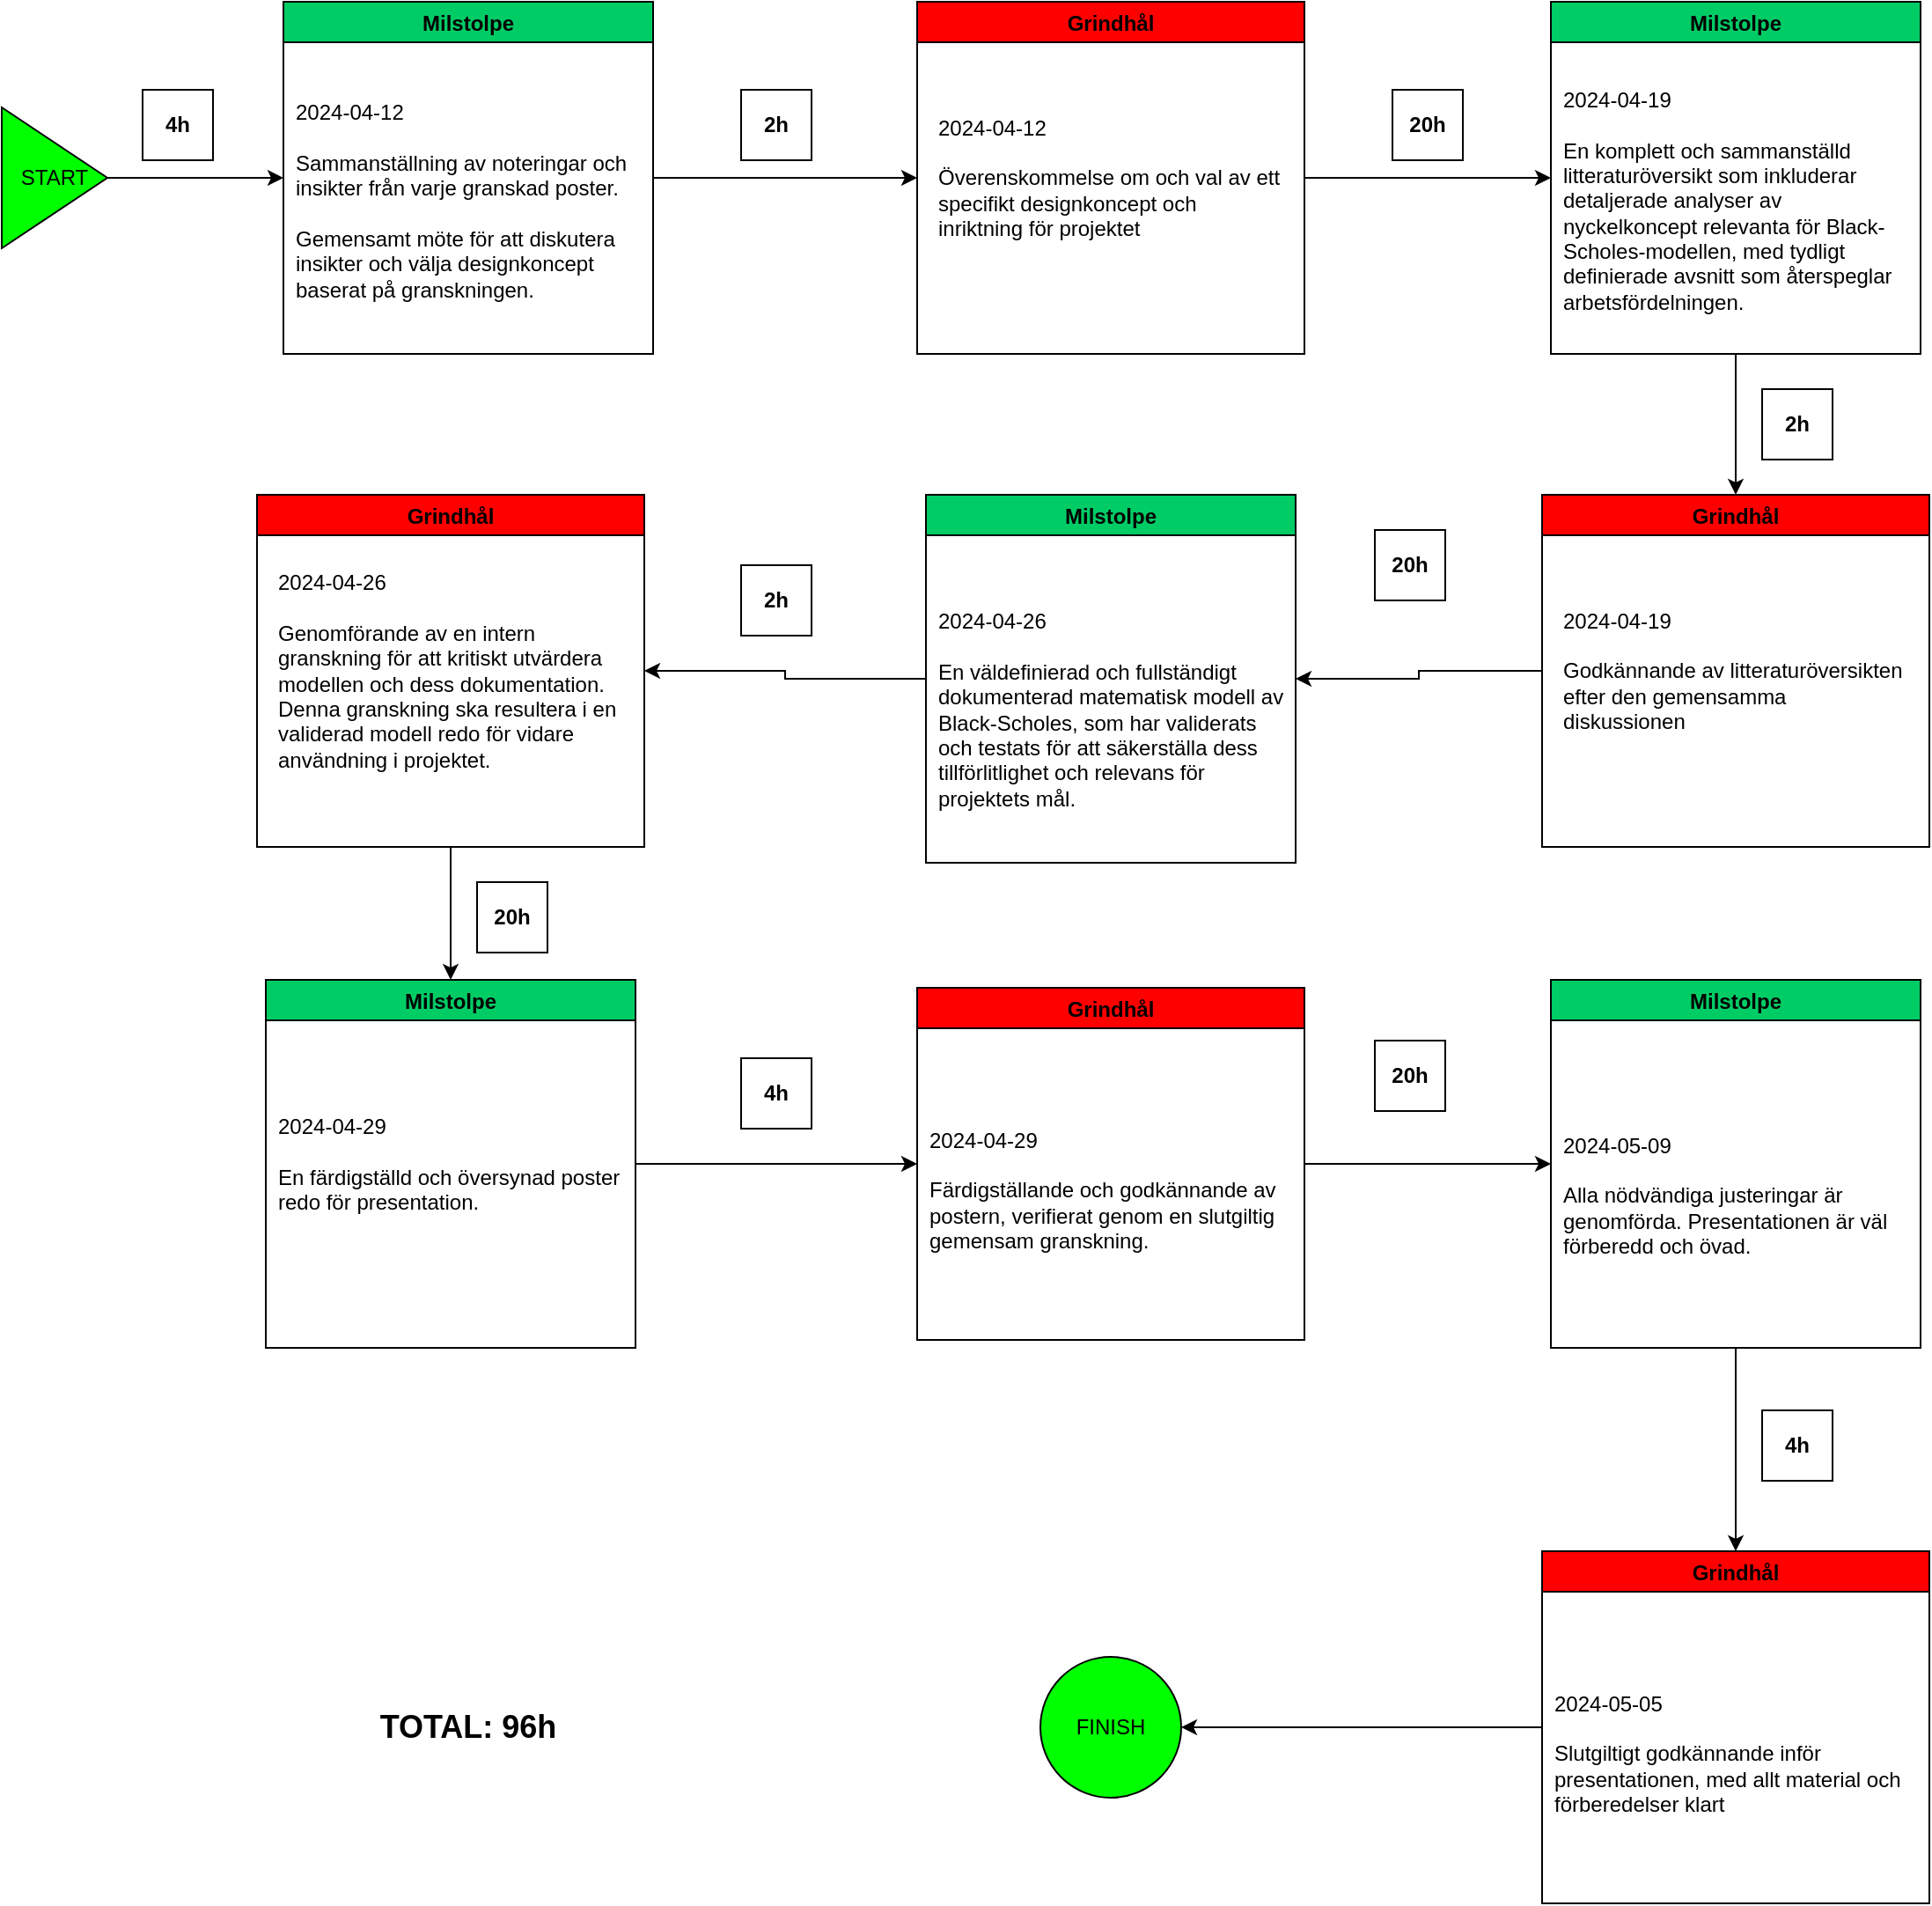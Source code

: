 <mxfile version="20.3.0" type="device"><diagram id="hsZ4qqmJAxLzXpVYNAW2" name="Page-1"><mxGraphModel dx="1462" dy="1217" grid="1" gridSize="10" guides="1" tooltips="1" connect="1" arrows="1" fold="1" page="1" pageScale="1" pageWidth="1169" pageHeight="827" math="0" shadow="0"><root><mxCell id="0"/><mxCell id="1" parent="0"/><mxCell id="PTKYKh8UgOsB77fIUU9f-22" style="edgeStyle=orthogonalEdgeStyle;rounded=0;orthogonalLoop=1;jettySize=auto;html=1;entryX=0;entryY=0.5;entryDx=0;entryDy=0;" parent="1" source="PTKYKh8UgOsB77fIUU9f-1" target="PTKYKh8UgOsB77fIUU9f-8" edge="1"><mxGeometry relative="1" as="geometry"/></mxCell><mxCell id="PTKYKh8UgOsB77fIUU9f-1" value="Milstolpe" style="swimlane;fillColor=#00CC66;" parent="1" vertex="1"><mxGeometry x="200" y="40" width="210" height="200" as="geometry"/></mxCell><mxCell id="PTKYKh8UgOsB77fIUU9f-12" value="2024-04-12&lt;br&gt;&lt;br&gt;Sammanställning av noteringar och insikter från varje granskad poster.&lt;br&gt;&lt;br&gt;Gemensamt möte för att diskutera insikter och välja designkoncept baserat på granskningen.&lt;br&gt;" style="text;html=1;strokeColor=none;fillColor=none;align=left;verticalAlign=middle;whiteSpace=wrap;rounded=0;" parent="PTKYKh8UgOsB77fIUU9f-1" vertex="1"><mxGeometry x="5" y="26" width="200" height="174" as="geometry"/></mxCell><mxCell id="PTKYKh8UgOsB77fIUU9f-30" style="edgeStyle=orthogonalEdgeStyle;rounded=0;orthogonalLoop=1;jettySize=auto;html=1;entryX=0;entryY=0.5;entryDx=0;entryDy=0;" parent="1" source="PTKYKh8UgOsB77fIUU9f-8" target="PTKYKh8UgOsB77fIUU9f-28" edge="1"><mxGeometry relative="1" as="geometry"/></mxCell><mxCell id="PTKYKh8UgOsB77fIUU9f-8" value="Grindhål" style="swimlane;fillColor=#FF0000;" parent="1" vertex="1"><mxGeometry x="560" y="40" width="220" height="200" as="geometry"/></mxCell><mxCell id="PTKYKh8UgOsB77fIUU9f-18" value="2024-04-12&lt;br&gt;&lt;br&gt;Överenskommelse om och val av ett specifikt designkoncept och inriktning för projektet" style="text;html=1;strokeColor=none;fillColor=none;align=left;verticalAlign=middle;whiteSpace=wrap;rounded=0;" parent="PTKYKh8UgOsB77fIUU9f-8" vertex="1"><mxGeometry x="10" y="35" width="200" height="130" as="geometry"/></mxCell><mxCell id="PTKYKh8UgOsB77fIUU9f-21" style="edgeStyle=orthogonalEdgeStyle;rounded=0;orthogonalLoop=1;jettySize=auto;html=1;entryX=0;entryY=0.5;entryDx=0;entryDy=0;" parent="1" source="PTKYKh8UgOsB77fIUU9f-19" target="PTKYKh8UgOsB77fIUU9f-1" edge="1"><mxGeometry relative="1" as="geometry"/></mxCell><mxCell id="PTKYKh8UgOsB77fIUU9f-19" value="START" style="triangle;whiteSpace=wrap;html=1;fillColor=#00FF00;" parent="1" vertex="1"><mxGeometry x="40" y="100" width="60" height="80" as="geometry"/></mxCell><mxCell id="PTKYKh8UgOsB77fIUU9f-23" value="&lt;b&gt;4h&lt;/b&gt;" style="rounded=0;whiteSpace=wrap;html=1;fillColor=none;" parent="1" vertex="1"><mxGeometry x="120" y="90" width="40" height="40" as="geometry"/></mxCell><mxCell id="PTKYKh8UgOsB77fIUU9f-24" value="&lt;b&gt;2h&lt;/b&gt;" style="rounded=0;whiteSpace=wrap;html=1;fillColor=none;" parent="1" vertex="1"><mxGeometry x="460" y="90" width="40" height="40" as="geometry"/></mxCell><mxCell id="PTKYKh8UgOsB77fIUU9f-35" style="edgeStyle=orthogonalEdgeStyle;rounded=0;orthogonalLoop=1;jettySize=auto;html=1;entryX=0.5;entryY=0;entryDx=0;entryDy=0;" parent="1" source="PTKYKh8UgOsB77fIUU9f-28" target="PTKYKh8UgOsB77fIUU9f-32" edge="1"><mxGeometry relative="1" as="geometry"/></mxCell><mxCell id="PTKYKh8UgOsB77fIUU9f-28" value="Milstolpe" style="swimlane;fillColor=#00CC66;" parent="1" vertex="1"><mxGeometry x="920" y="40" width="210" height="200" as="geometry"/></mxCell><mxCell id="PTKYKh8UgOsB77fIUU9f-26" value="2024-04-19&lt;br&gt;&lt;br&gt;En komplett och sammanställd litteraturöversikt som inkluderar detaljerade analyser av nyckelkoncept relevanta för Black-Scholes-modellen, med tydligt definierade avsnitt som återspeglar arbetsfördelningen." style="text;html=1;strokeColor=none;fillColor=none;align=left;verticalAlign=middle;whiteSpace=wrap;rounded=0;" parent="PTKYKh8UgOsB77fIUU9f-28" vertex="1"><mxGeometry x="5" y="26" width="200" height="174" as="geometry"/></mxCell><mxCell id="PTKYKh8UgOsB77fIUU9f-31" value="&lt;b&gt;20h&lt;/b&gt;" style="rounded=0;whiteSpace=wrap;html=1;fillColor=none;" parent="1" vertex="1"><mxGeometry x="830" y="90" width="40" height="40" as="geometry"/></mxCell><mxCell id="PTKYKh8UgOsB77fIUU9f-40" style="edgeStyle=orthogonalEdgeStyle;rounded=0;orthogonalLoop=1;jettySize=auto;html=1;entryX=1;entryY=0.5;entryDx=0;entryDy=0;" parent="1" source="PTKYKh8UgOsB77fIUU9f-32" target="PTKYKh8UgOsB77fIUU9f-37" edge="1"><mxGeometry relative="1" as="geometry"/></mxCell><mxCell id="PTKYKh8UgOsB77fIUU9f-32" value="Grindhål" style="swimlane;fillColor=#FF0000;" parent="1" vertex="1"><mxGeometry x="915" y="320" width="220" height="200" as="geometry"/></mxCell><mxCell id="PTKYKh8UgOsB77fIUU9f-33" value="2024-04-19&lt;br&gt;&lt;br&gt;Godkännande av litteraturöversikten efter den gemensamma diskussionen" style="text;html=1;strokeColor=none;fillColor=none;align=left;verticalAlign=middle;whiteSpace=wrap;rounded=0;" parent="PTKYKh8UgOsB77fIUU9f-32" vertex="1"><mxGeometry x="10" y="35" width="200" height="130" as="geometry"/></mxCell><mxCell id="PTKYKh8UgOsB77fIUU9f-36" value="&lt;b&gt;2h&lt;/b&gt;" style="rounded=0;whiteSpace=wrap;html=1;fillColor=none;" parent="1" vertex="1"><mxGeometry x="1040" y="260" width="40" height="40" as="geometry"/></mxCell><mxCell id="PTKYKh8UgOsB77fIUU9f-47" style="edgeStyle=orthogonalEdgeStyle;rounded=0;orthogonalLoop=1;jettySize=auto;html=1;entryX=1;entryY=0.5;entryDx=0;entryDy=0;" parent="1" source="PTKYKh8UgOsB77fIUU9f-37" target="PTKYKh8UgOsB77fIUU9f-42" edge="1"><mxGeometry relative="1" as="geometry"/></mxCell><mxCell id="PTKYKh8UgOsB77fIUU9f-37" value="Milstolpe" style="swimlane;fillColor=#00CC66;" parent="1" vertex="1"><mxGeometry x="565" y="320" width="210" height="209" as="geometry"/></mxCell><mxCell id="PTKYKh8UgOsB77fIUU9f-38" value="2024-04-26&lt;br&gt;&lt;br&gt;En väldefinierad och fullständigt dokumenterad matematisk modell av Black-Scholes, som har validerats och testats för att säkerställa dess tillförlitlighet och relevans för projektets mål." style="text;html=1;strokeColor=none;fillColor=none;align=left;verticalAlign=middle;whiteSpace=wrap;rounded=0;" parent="PTKYKh8UgOsB77fIUU9f-37" vertex="1"><mxGeometry x="5" y="35" width="200" height="174" as="geometry"/></mxCell><mxCell id="PTKYKh8UgOsB77fIUU9f-41" value="&lt;b&gt;20h&lt;/b&gt;" style="rounded=0;whiteSpace=wrap;html=1;fillColor=none;" parent="1" vertex="1"><mxGeometry x="820" y="340" width="40" height="40" as="geometry"/></mxCell><mxCell id="PTKYKh8UgOsB77fIUU9f-50" style="edgeStyle=orthogonalEdgeStyle;rounded=0;orthogonalLoop=1;jettySize=auto;html=1;entryX=0.5;entryY=0;entryDx=0;entryDy=0;" parent="1" source="PTKYKh8UgOsB77fIUU9f-42" target="PTKYKh8UgOsB77fIUU9f-48" edge="1"><mxGeometry relative="1" as="geometry"/></mxCell><mxCell id="PTKYKh8UgOsB77fIUU9f-42" value="Grindhål" style="swimlane;fillColor=#FF0000;" parent="1" vertex="1"><mxGeometry x="185" y="320" width="220" height="200" as="geometry"/></mxCell><mxCell id="PTKYKh8UgOsB77fIUU9f-43" value="2024-04-26&lt;br&gt;&lt;br&gt;Genomförande av en intern granskning för att kritiskt utvärdera modellen och dess dokumentation. Denna granskning ska resultera i en validerad modell redo för vidare användning i projektet." style="text;html=1;strokeColor=none;fillColor=none;align=left;verticalAlign=middle;whiteSpace=wrap;rounded=0;" parent="PTKYKh8UgOsB77fIUU9f-42" vertex="1"><mxGeometry x="10" y="35" width="200" height="130" as="geometry"/></mxCell><mxCell id="PTKYKh8UgOsB77fIUU9f-44" value="&lt;b&gt;2h&lt;/b&gt;" style="rounded=0;whiteSpace=wrap;html=1;fillColor=none;" parent="1" vertex="1"><mxGeometry x="460" y="360" width="40" height="40" as="geometry"/></mxCell><mxCell id="PTKYKh8UgOsB77fIUU9f-58" style="edgeStyle=orthogonalEdgeStyle;rounded=0;orthogonalLoop=1;jettySize=auto;html=1;entryX=0;entryY=0.5;entryDx=0;entryDy=0;" parent="1" source="PTKYKh8UgOsB77fIUU9f-48" target="PTKYKh8UgOsB77fIUU9f-54" edge="1"><mxGeometry relative="1" as="geometry"/></mxCell><mxCell id="PTKYKh8UgOsB77fIUU9f-48" value="Milstolpe" style="swimlane;fillColor=#00CC66;" parent="1" vertex="1"><mxGeometry x="190" y="595.5" width="210" height="209" as="geometry"/></mxCell><mxCell id="PTKYKh8UgOsB77fIUU9f-49" value="2024-04-29&lt;br&gt;&lt;br&gt;En färdigställd och översynad poster redo för presentation." style="text;html=1;strokeColor=none;fillColor=none;align=left;verticalAlign=middle;whiteSpace=wrap;rounded=0;" parent="PTKYKh8UgOsB77fIUU9f-48" vertex="1"><mxGeometry x="5" y="17.5" width="200" height="174" as="geometry"/></mxCell><mxCell id="PTKYKh8UgOsB77fIUU9f-51" value="&lt;b&gt;20h&lt;/b&gt;" style="rounded=0;whiteSpace=wrap;html=1;fillColor=none;" parent="1" vertex="1"><mxGeometry x="310" y="540" width="40" height="40" as="geometry"/></mxCell><mxCell id="PTKYKh8UgOsB77fIUU9f-62" style="edgeStyle=orthogonalEdgeStyle;rounded=0;orthogonalLoop=1;jettySize=auto;html=1;entryX=0;entryY=0.5;entryDx=0;entryDy=0;" parent="1" source="PTKYKh8UgOsB77fIUU9f-54" target="PTKYKh8UgOsB77fIUU9f-60" edge="1"><mxGeometry relative="1" as="geometry"/></mxCell><mxCell id="PTKYKh8UgOsB77fIUU9f-54" value="Grindhål" style="swimlane;fillColor=#FF0000;" parent="1" vertex="1"><mxGeometry x="560" y="600" width="220" height="200" as="geometry"/></mxCell><mxCell id="PTKYKh8UgOsB77fIUU9f-55" value="2024-04-29&lt;br&gt;&lt;br&gt;Färdigställande och godkännande av postern, verifierat genom en slutgiltig gemensam granskning." style="text;html=1;strokeColor=none;fillColor=none;align=left;verticalAlign=middle;whiteSpace=wrap;rounded=0;" parent="PTKYKh8UgOsB77fIUU9f-54" vertex="1"><mxGeometry x="5" y="50" width="200" height="130" as="geometry"/></mxCell><mxCell id="PTKYKh8UgOsB77fIUU9f-59" value="&lt;b&gt;4h&lt;/b&gt;" style="rounded=0;whiteSpace=wrap;html=1;fillColor=none;" parent="1" vertex="1"><mxGeometry x="460" y="640" width="40" height="40" as="geometry"/></mxCell><mxCell id="PTKYKh8UgOsB77fIUU9f-60" value="Milstolpe" style="swimlane;fillColor=#00CC66;" parent="1" vertex="1"><mxGeometry x="920" y="595.5" width="210" height="209" as="geometry"/></mxCell><mxCell id="PTKYKh8UgOsB77fIUU9f-61" value="2024-05-09&lt;br&gt;&lt;br&gt;Alla nödvändiga justeringar är genomförda. Presentationen är väl förberedd och övad." style="text;html=1;strokeColor=none;fillColor=none;align=left;verticalAlign=middle;whiteSpace=wrap;rounded=0;" parent="PTKYKh8UgOsB77fIUU9f-60" vertex="1"><mxGeometry x="5" y="35" width="200" height="174" as="geometry"/></mxCell><mxCell id="PTKYKh8UgOsB77fIUU9f-63" value="&lt;b&gt;20h&lt;/b&gt;" style="rounded=0;whiteSpace=wrap;html=1;fillColor=none;" parent="1" vertex="1"><mxGeometry x="820" y="630" width="40" height="40" as="geometry"/></mxCell><mxCell id="PTKYKh8UgOsB77fIUU9f-71" style="edgeStyle=orthogonalEdgeStyle;rounded=0;orthogonalLoop=1;jettySize=auto;html=1;entryX=1;entryY=0.5;entryDx=0;entryDy=0;" parent="1" source="PTKYKh8UgOsB77fIUU9f-65" target="PTKYKh8UgOsB77fIUU9f-69" edge="1"><mxGeometry relative="1" as="geometry"/></mxCell><mxCell id="PTKYKh8UgOsB77fIUU9f-65" value="Grindhål" style="swimlane;fillColor=#FF0000;" parent="1" vertex="1"><mxGeometry x="915" y="920" width="220" height="200" as="geometry"/></mxCell><mxCell id="PTKYKh8UgOsB77fIUU9f-66" value="2024-05-05&lt;br&gt;&lt;br&gt;Slutgiltigt godkännande inför presentationen, med allt material och förberedelser klart" style="text;html=1;strokeColor=none;fillColor=none;align=left;verticalAlign=middle;whiteSpace=wrap;rounded=0;" parent="PTKYKh8UgOsB77fIUU9f-65" vertex="1"><mxGeometry x="5" y="50" width="200" height="130" as="geometry"/></mxCell><mxCell id="PTKYKh8UgOsB77fIUU9f-67" style="edgeStyle=orthogonalEdgeStyle;rounded=0;orthogonalLoop=1;jettySize=auto;html=1;entryX=0.5;entryY=0;entryDx=0;entryDy=0;" parent="1" source="PTKYKh8UgOsB77fIUU9f-61" target="PTKYKh8UgOsB77fIUU9f-65" edge="1"><mxGeometry relative="1" as="geometry"/></mxCell><mxCell id="PTKYKh8UgOsB77fIUU9f-68" value="&lt;b&gt;4h&lt;/b&gt;" style="rounded=0;whiteSpace=wrap;html=1;fillColor=none;" parent="1" vertex="1"><mxGeometry x="1040" y="840" width="40" height="40" as="geometry"/></mxCell><mxCell id="PTKYKh8UgOsB77fIUU9f-69" value="FINISH" style="ellipse;whiteSpace=wrap;html=1;aspect=fixed;fillColor=#00FF00;" parent="1" vertex="1"><mxGeometry x="630" y="980" width="80" height="80" as="geometry"/></mxCell><mxCell id="PTKYKh8UgOsB77fIUU9f-72" value="&lt;font style=&quot;font-size: 18px;&quot;&gt;&lt;b&gt;TOTAL: 96h&lt;/b&gt;&lt;/font&gt;" style="text;html=1;strokeColor=none;fillColor=none;align=center;verticalAlign=middle;whiteSpace=wrap;rounded=0;" parent="1" vertex="1"><mxGeometry x="230" y="960" width="150" height="120" as="geometry"/></mxCell></root></mxGraphModel></diagram></mxfile>
